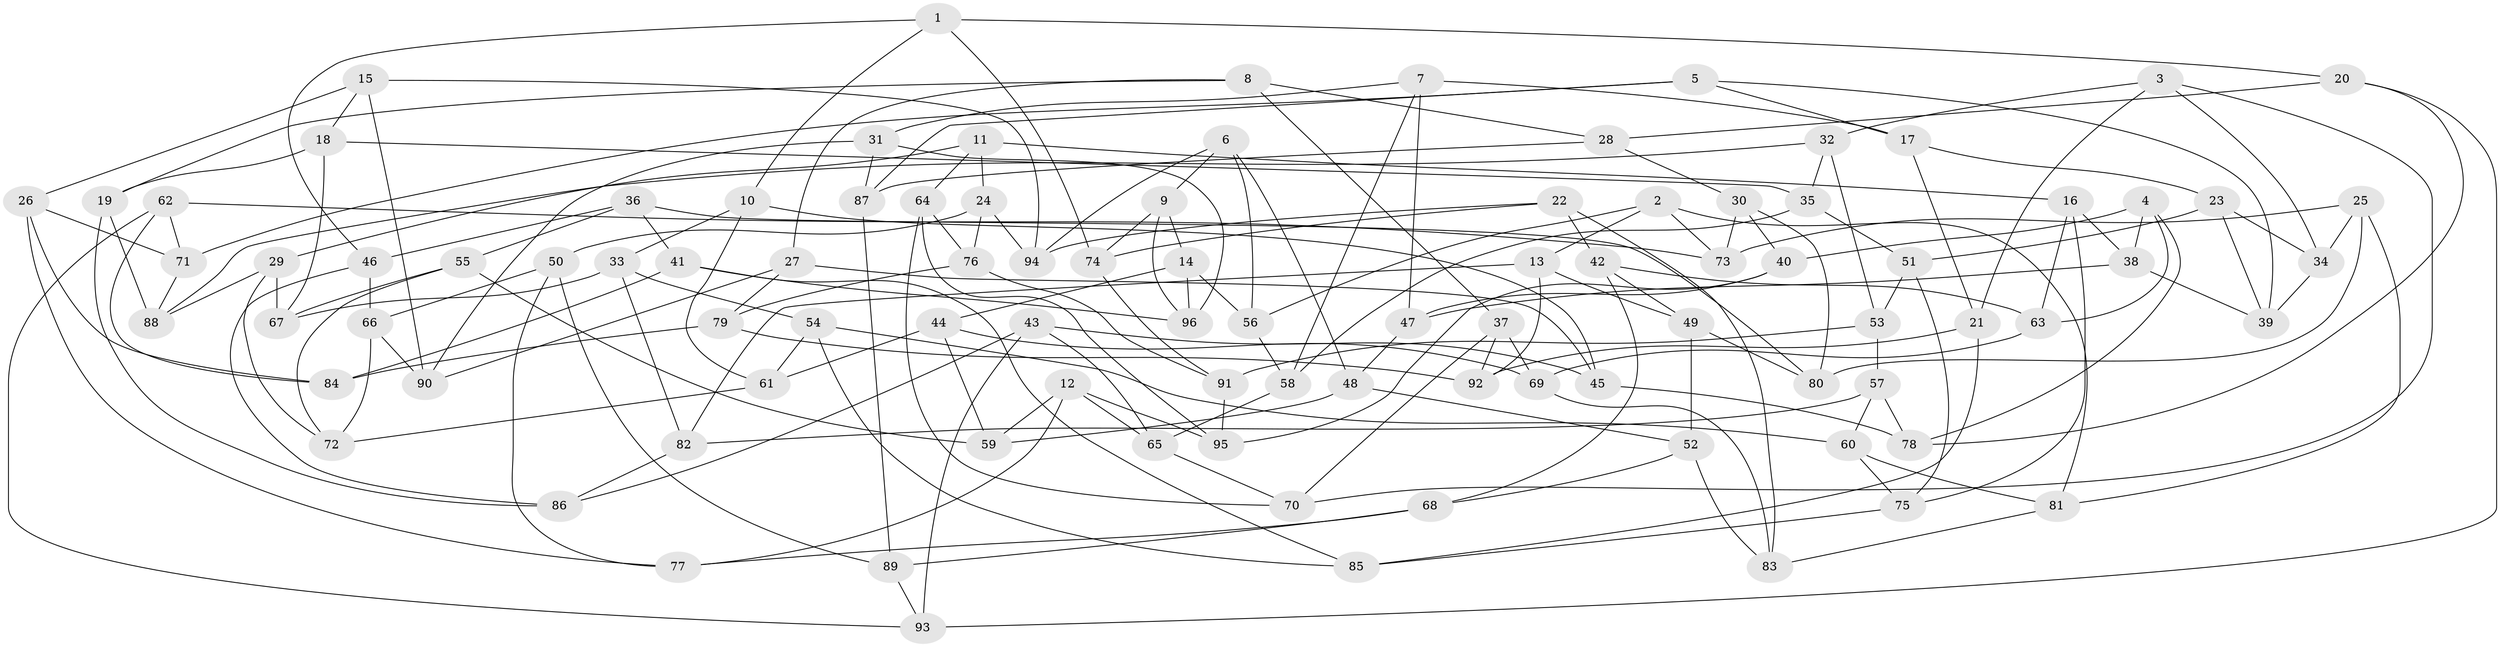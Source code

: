 // Generated by graph-tools (version 1.1) at 2025/16/03/09/25 04:16:33]
// undirected, 96 vertices, 192 edges
graph export_dot {
graph [start="1"]
  node [color=gray90,style=filled];
  1;
  2;
  3;
  4;
  5;
  6;
  7;
  8;
  9;
  10;
  11;
  12;
  13;
  14;
  15;
  16;
  17;
  18;
  19;
  20;
  21;
  22;
  23;
  24;
  25;
  26;
  27;
  28;
  29;
  30;
  31;
  32;
  33;
  34;
  35;
  36;
  37;
  38;
  39;
  40;
  41;
  42;
  43;
  44;
  45;
  46;
  47;
  48;
  49;
  50;
  51;
  52;
  53;
  54;
  55;
  56;
  57;
  58;
  59;
  60;
  61;
  62;
  63;
  64;
  65;
  66;
  67;
  68;
  69;
  70;
  71;
  72;
  73;
  74;
  75;
  76;
  77;
  78;
  79;
  80;
  81;
  82;
  83;
  84;
  85;
  86;
  87;
  88;
  89;
  90;
  91;
  92;
  93;
  94;
  95;
  96;
  1 -- 74;
  1 -- 20;
  1 -- 10;
  1 -- 46;
  2 -- 56;
  2 -- 81;
  2 -- 13;
  2 -- 73;
  3 -- 34;
  3 -- 21;
  3 -- 70;
  3 -- 32;
  4 -- 38;
  4 -- 78;
  4 -- 40;
  4 -- 63;
  5 -- 87;
  5 -- 71;
  5 -- 39;
  5 -- 17;
  6 -- 94;
  6 -- 9;
  6 -- 48;
  6 -- 56;
  7 -- 58;
  7 -- 31;
  7 -- 17;
  7 -- 47;
  8 -- 27;
  8 -- 28;
  8 -- 37;
  8 -- 19;
  9 -- 14;
  9 -- 96;
  9 -- 74;
  10 -- 45;
  10 -- 33;
  10 -- 61;
  11 -- 24;
  11 -- 16;
  11 -- 29;
  11 -- 64;
  12 -- 65;
  12 -- 59;
  12 -- 77;
  12 -- 95;
  13 -- 49;
  13 -- 82;
  13 -- 92;
  14 -- 56;
  14 -- 96;
  14 -- 44;
  15 -- 90;
  15 -- 18;
  15 -- 94;
  15 -- 26;
  16 -- 63;
  16 -- 38;
  16 -- 75;
  17 -- 21;
  17 -- 23;
  18 -- 67;
  18 -- 35;
  18 -- 19;
  19 -- 86;
  19 -- 88;
  20 -- 28;
  20 -- 93;
  20 -- 78;
  21 -- 92;
  21 -- 85;
  22 -- 42;
  22 -- 74;
  22 -- 83;
  22 -- 94;
  23 -- 51;
  23 -- 34;
  23 -- 39;
  24 -- 94;
  24 -- 50;
  24 -- 76;
  25 -- 80;
  25 -- 34;
  25 -- 73;
  25 -- 81;
  26 -- 71;
  26 -- 77;
  26 -- 84;
  27 -- 79;
  27 -- 90;
  27 -- 45;
  28 -- 87;
  28 -- 30;
  29 -- 72;
  29 -- 67;
  29 -- 88;
  30 -- 80;
  30 -- 40;
  30 -- 73;
  31 -- 87;
  31 -- 96;
  31 -- 90;
  32 -- 53;
  32 -- 35;
  32 -- 88;
  33 -- 67;
  33 -- 54;
  33 -- 82;
  34 -- 39;
  35 -- 58;
  35 -- 51;
  36 -- 55;
  36 -- 80;
  36 -- 41;
  36 -- 46;
  37 -- 70;
  37 -- 92;
  37 -- 69;
  38 -- 47;
  38 -- 39;
  40 -- 47;
  40 -- 95;
  41 -- 84;
  41 -- 85;
  41 -- 96;
  42 -- 49;
  42 -- 63;
  42 -- 68;
  43 -- 93;
  43 -- 45;
  43 -- 65;
  43 -- 86;
  44 -- 61;
  44 -- 69;
  44 -- 59;
  45 -- 78;
  46 -- 86;
  46 -- 66;
  47 -- 48;
  48 -- 59;
  48 -- 52;
  49 -- 52;
  49 -- 80;
  50 -- 89;
  50 -- 66;
  50 -- 77;
  51 -- 75;
  51 -- 53;
  52 -- 83;
  52 -- 68;
  53 -- 57;
  53 -- 91;
  54 -- 85;
  54 -- 60;
  54 -- 61;
  55 -- 72;
  55 -- 67;
  55 -- 59;
  56 -- 58;
  57 -- 78;
  57 -- 82;
  57 -- 60;
  58 -- 65;
  60 -- 75;
  60 -- 81;
  61 -- 72;
  62 -- 93;
  62 -- 73;
  62 -- 71;
  62 -- 84;
  63 -- 69;
  64 -- 76;
  64 -- 70;
  64 -- 95;
  65 -- 70;
  66 -- 72;
  66 -- 90;
  68 -- 77;
  68 -- 89;
  69 -- 83;
  71 -- 88;
  74 -- 91;
  75 -- 85;
  76 -- 91;
  76 -- 79;
  79 -- 92;
  79 -- 84;
  81 -- 83;
  82 -- 86;
  87 -- 89;
  89 -- 93;
  91 -- 95;
}

